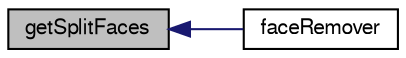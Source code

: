 digraph "getSplitFaces"
{
  bgcolor="transparent";
  edge [fontname="FreeSans",fontsize="10",labelfontname="FreeSans",labelfontsize="10"];
  node [fontname="FreeSans",fontsize="10",shape=record];
  rankdir="LR";
  Node2178 [label="getSplitFaces",height=0.2,width=0.4,color="black", fillcolor="grey75", style="filled", fontcolor="black"];
  Node2178 -> Node2179 [dir="back",color="midnightblue",fontsize="10",style="solid",fontname="FreeSans"];
  Node2179 [label="faceRemover",height=0.2,width=0.4,color="black",URL="$a21518.html#a115637e185196eb4aa709b72f59137cd"];
}
